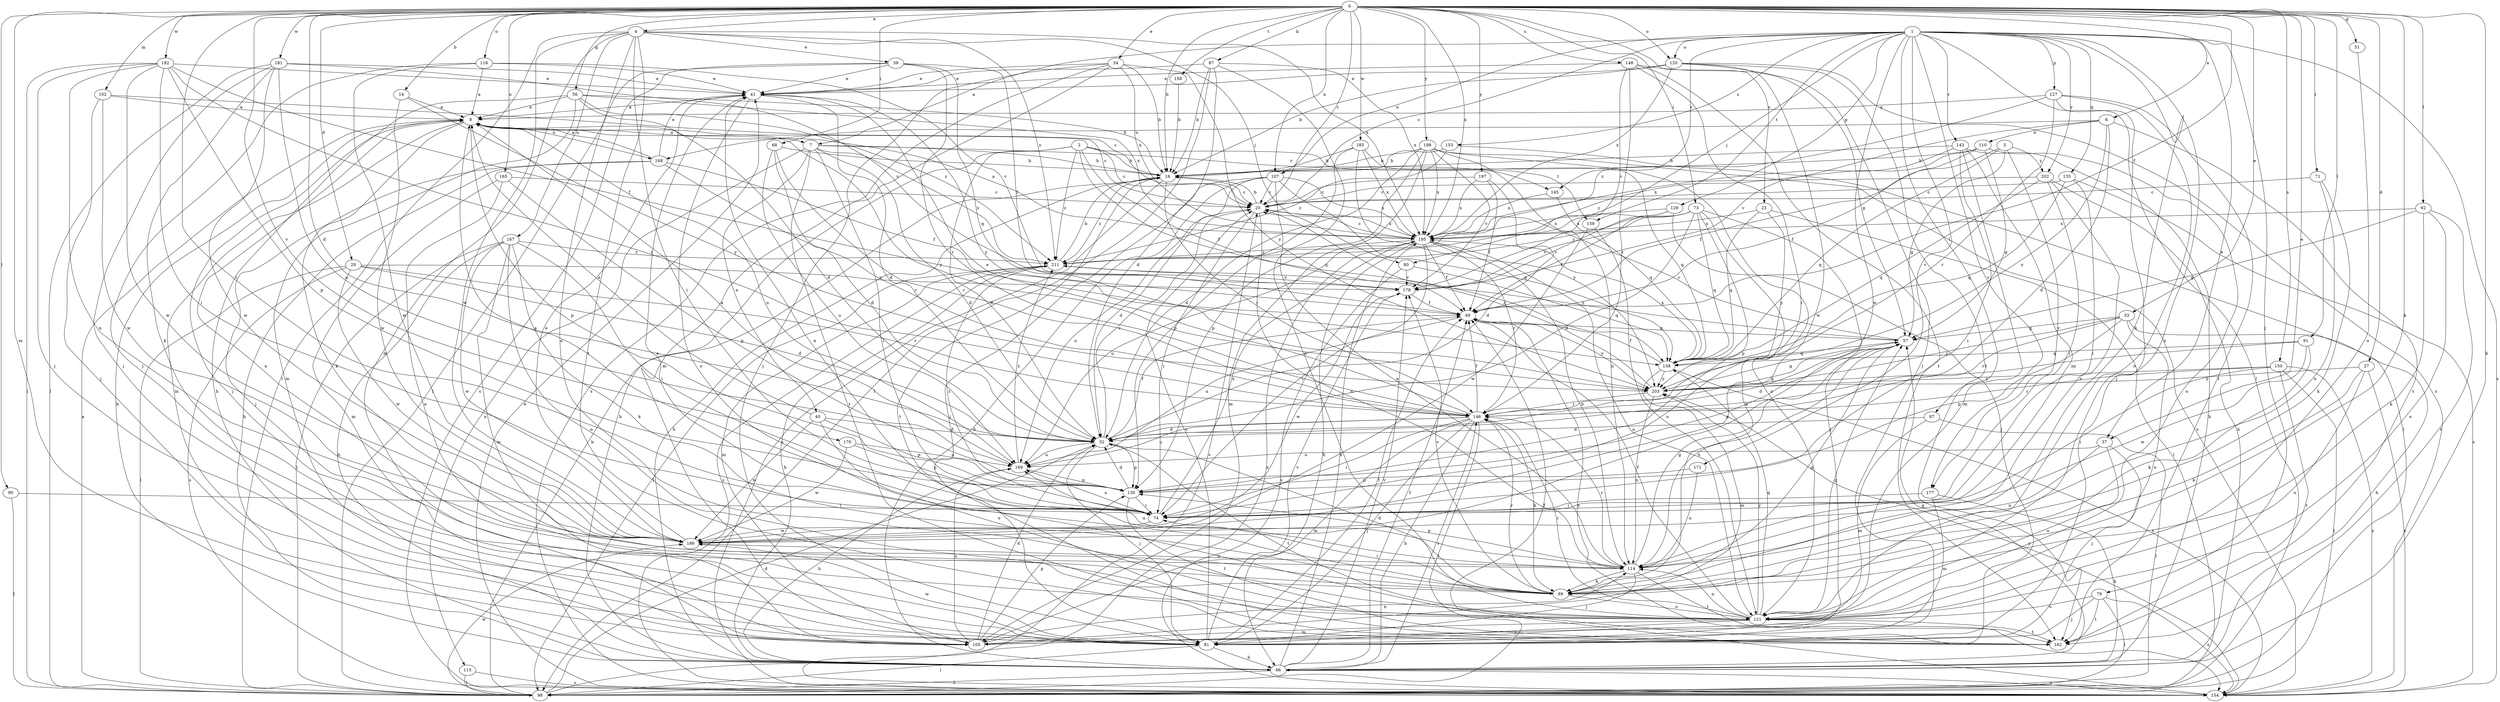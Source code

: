 strict digraph  {
0;
1;
2;
3;
4;
6;
7;
8;
14;
16;
23;
25;
27;
29;
32;
33;
34;
37;
39;
40;
41;
49;
51;
56;
57;
66;
68;
71;
73;
74;
79;
80;
81;
87;
89;
90;
91;
92;
97;
98;
102;
105;
107;
110;
113;
114;
116;
120;
121;
127;
129;
130;
135;
138;
143;
145;
146;
148;
150;
153;
154;
158;
159;
162;
165;
167;
168;
169;
170;
171;
177;
178;
181;
182;
185;
186;
195;
197;
198;
202;
203;
211;
0 -> 4  [label=a];
0 -> 6  [label=a];
0 -> 14  [label=b];
0 -> 16  [label=b];
0 -> 23  [label=c];
0 -> 25  [label=c];
0 -> 27  [label=d];
0 -> 29  [label=d];
0 -> 32  [label=d];
0 -> 33  [label=e];
0 -> 34  [label=e];
0 -> 37  [label=e];
0 -> 49  [label=f];
0 -> 51  [label=g];
0 -> 56  [label=g];
0 -> 66  [label=h];
0 -> 68  [label=i];
0 -> 71  [label=i];
0 -> 73  [label=i];
0 -> 74  [label=i];
0 -> 87  [label=k];
0 -> 89  [label=k];
0 -> 90  [label=l];
0 -> 91  [label=l];
0 -> 92  [label=l];
0 -> 102  [label=m];
0 -> 105  [label=m];
0 -> 107  [label=n];
0 -> 116  [label=o];
0 -> 120  [label=o];
0 -> 148  [label=s];
0 -> 150  [label=s];
0 -> 158  [label=t];
0 -> 165  [label=u];
0 -> 170  [label=v];
0 -> 181  [label=w];
0 -> 182  [label=w];
0 -> 185  [label=w];
0 -> 195  [label=x];
0 -> 197  [label=y];
0 -> 198  [label=y];
1 -> 7  [label=a];
1 -> 25  [label=c];
1 -> 37  [label=e];
1 -> 79  [label=j];
1 -> 80  [label=j];
1 -> 89  [label=k];
1 -> 97  [label=l];
1 -> 98  [label=l];
1 -> 107  [label=n];
1 -> 120  [label=o];
1 -> 121  [label=o];
1 -> 127  [label=p];
1 -> 129  [label=p];
1 -> 135  [label=q];
1 -> 143  [label=r];
1 -> 145  [label=r];
1 -> 153  [label=s];
1 -> 154  [label=s];
1 -> 159  [label=t];
1 -> 171  [label=v];
1 -> 177  [label=v];
1 -> 186  [label=w];
1 -> 202  [label=y];
2 -> 16  [label=b];
2 -> 25  [label=c];
2 -> 32  [label=d];
2 -> 49  [label=f];
2 -> 66  [label=h];
2 -> 138  [label=q];
2 -> 159  [label=t];
2 -> 211  [label=z];
3 -> 49  [label=f];
3 -> 57  [label=g];
3 -> 138  [label=q];
3 -> 177  [label=v];
3 -> 202  [label=y];
4 -> 39  [label=e];
4 -> 74  [label=i];
4 -> 80  [label=j];
4 -> 98  [label=l];
4 -> 105  [label=m];
4 -> 121  [label=o];
4 -> 162  [label=t];
4 -> 167  [label=u];
4 -> 186  [label=w];
4 -> 195  [label=x];
4 -> 211  [label=z];
6 -> 32  [label=d];
6 -> 110  [label=n];
6 -> 162  [label=t];
6 -> 168  [label=u];
6 -> 178  [label=v];
6 -> 203  [label=y];
7 -> 16  [label=b];
7 -> 32  [label=d];
7 -> 40  [label=e];
7 -> 74  [label=i];
7 -> 113  [label=n];
7 -> 145  [label=r];
7 -> 162  [label=t];
7 -> 211  [label=z];
8 -> 7  [label=a];
8 -> 25  [label=c];
8 -> 66  [label=h];
8 -> 81  [label=j];
8 -> 89  [label=k];
8 -> 105  [label=m];
8 -> 130  [label=p];
8 -> 168  [label=u];
8 -> 169  [label=u];
8 -> 203  [label=y];
14 -> 8  [label=a];
14 -> 186  [label=w];
14 -> 203  [label=y];
16 -> 25  [label=c];
16 -> 66  [label=h];
16 -> 146  [label=r];
16 -> 154  [label=s];
16 -> 162  [label=t];
16 -> 211  [label=z];
23 -> 98  [label=l];
23 -> 138  [label=q];
23 -> 195  [label=x];
23 -> 203  [label=y];
25 -> 16  [label=b];
25 -> 74  [label=i];
25 -> 114  [label=n];
25 -> 169  [label=u];
25 -> 195  [label=x];
27 -> 89  [label=k];
27 -> 121  [label=o];
27 -> 154  [label=s];
27 -> 203  [label=y];
29 -> 32  [label=d];
29 -> 98  [label=l];
29 -> 146  [label=r];
29 -> 154  [label=s];
29 -> 178  [label=v];
29 -> 186  [label=w];
32 -> 25  [label=c];
32 -> 49  [label=f];
32 -> 81  [label=j];
32 -> 130  [label=p];
32 -> 162  [label=t];
32 -> 169  [label=u];
33 -> 57  [label=g];
33 -> 66  [label=h];
33 -> 121  [label=o];
33 -> 130  [label=p];
33 -> 146  [label=r];
33 -> 203  [label=y];
34 -> 16  [label=b];
34 -> 41  [label=e];
34 -> 81  [label=j];
34 -> 105  [label=m];
34 -> 154  [label=s];
34 -> 195  [label=x];
34 -> 203  [label=y];
37 -> 81  [label=j];
37 -> 114  [label=n];
37 -> 121  [label=o];
37 -> 169  [label=u];
39 -> 41  [label=e];
39 -> 49  [label=f];
39 -> 98  [label=l];
39 -> 138  [label=q];
39 -> 146  [label=r];
39 -> 154  [label=s];
40 -> 8  [label=a];
40 -> 32  [label=d];
40 -> 121  [label=o];
40 -> 130  [label=p];
40 -> 186  [label=w];
41 -> 8  [label=a];
41 -> 32  [label=d];
41 -> 121  [label=o];
41 -> 203  [label=y];
49 -> 57  [label=g];
49 -> 154  [label=s];
49 -> 169  [label=u];
49 -> 203  [label=y];
51 -> 121  [label=o];
56 -> 8  [label=a];
56 -> 16  [label=b];
56 -> 32  [label=d];
56 -> 66  [label=h];
56 -> 105  [label=m];
56 -> 195  [label=x];
56 -> 211  [label=z];
57 -> 25  [label=c];
57 -> 32  [label=d];
57 -> 114  [label=n];
57 -> 130  [label=p];
57 -> 138  [label=q];
57 -> 211  [label=z];
66 -> 49  [label=f];
66 -> 57  [label=g];
66 -> 98  [label=l];
66 -> 146  [label=r];
66 -> 154  [label=s];
66 -> 178  [label=v];
66 -> 195  [label=x];
68 -> 16  [label=b];
68 -> 32  [label=d];
68 -> 146  [label=r];
68 -> 169  [label=u];
71 -> 25  [label=c];
71 -> 89  [label=k];
71 -> 114  [label=n];
73 -> 32  [label=d];
73 -> 81  [label=j];
73 -> 89  [label=k];
73 -> 130  [label=p];
73 -> 138  [label=q];
73 -> 178  [label=v];
73 -> 195  [label=x];
73 -> 211  [label=z];
74 -> 8  [label=a];
74 -> 169  [label=u];
74 -> 186  [label=w];
74 -> 195  [label=x];
74 -> 211  [label=z];
79 -> 81  [label=j];
79 -> 98  [label=l];
79 -> 121  [label=o];
79 -> 154  [label=s];
79 -> 162  [label=t];
80 -> 138  [label=q];
80 -> 154  [label=s];
80 -> 178  [label=v];
81 -> 25  [label=c];
81 -> 49  [label=f];
81 -> 66  [label=h];
81 -> 98  [label=l];
81 -> 178  [label=v];
81 -> 186  [label=w];
87 -> 16  [label=b];
87 -> 32  [label=d];
87 -> 41  [label=e];
87 -> 98  [label=l];
87 -> 121  [label=o];
87 -> 195  [label=x];
89 -> 8  [label=a];
89 -> 32  [label=d];
89 -> 41  [label=e];
89 -> 57  [label=g];
89 -> 74  [label=i];
89 -> 121  [label=o];
89 -> 146  [label=r];
89 -> 178  [label=v];
90 -> 74  [label=i];
90 -> 98  [label=l];
91 -> 89  [label=k];
91 -> 138  [label=q];
91 -> 186  [label=w];
91 -> 203  [label=y];
92 -> 57  [label=g];
92 -> 89  [label=k];
92 -> 121  [label=o];
92 -> 162  [label=t];
92 -> 195  [label=x];
97 -> 32  [label=d];
97 -> 98  [label=l];
97 -> 105  [label=m];
98 -> 8  [label=a];
98 -> 16  [label=b];
98 -> 32  [label=d];
98 -> 186  [label=w];
98 -> 195  [label=x];
102 -> 8  [label=a];
102 -> 25  [label=c];
102 -> 81  [label=j];
102 -> 186  [label=w];
105 -> 32  [label=d];
105 -> 114  [label=n];
105 -> 130  [label=p];
105 -> 169  [label=u];
107 -> 25  [label=c];
107 -> 32  [label=d];
107 -> 66  [label=h];
107 -> 81  [label=j];
107 -> 114  [label=n];
107 -> 138  [label=q];
107 -> 195  [label=x];
110 -> 16  [label=b];
110 -> 49  [label=f];
110 -> 57  [label=g];
110 -> 121  [label=o];
110 -> 211  [label=z];
113 -> 98  [label=l];
113 -> 154  [label=s];
114 -> 41  [label=e];
114 -> 57  [label=g];
114 -> 81  [label=j];
114 -> 89  [label=k];
114 -> 130  [label=p];
114 -> 146  [label=r];
114 -> 162  [label=t];
114 -> 169  [label=u];
116 -> 8  [label=a];
116 -> 41  [label=e];
116 -> 81  [label=j];
116 -> 178  [label=v];
116 -> 186  [label=w];
120 -> 16  [label=b];
120 -> 41  [label=e];
120 -> 81  [label=j];
120 -> 154  [label=s];
120 -> 162  [label=t];
120 -> 186  [label=w];
120 -> 195  [label=x];
121 -> 49  [label=f];
121 -> 57  [label=g];
121 -> 81  [label=j];
121 -> 105  [label=m];
121 -> 114  [label=n];
121 -> 138  [label=q];
121 -> 146  [label=r];
121 -> 162  [label=t];
121 -> 203  [label=y];
127 -> 8  [label=a];
127 -> 81  [label=j];
127 -> 121  [label=o];
127 -> 146  [label=r];
127 -> 162  [label=t];
127 -> 211  [label=z];
129 -> 49  [label=f];
129 -> 81  [label=j];
129 -> 178  [label=v];
129 -> 195  [label=x];
130 -> 32  [label=d];
130 -> 74  [label=i];
130 -> 162  [label=t];
135 -> 25  [label=c];
135 -> 74  [label=i];
135 -> 138  [label=q];
135 -> 154  [label=s];
138 -> 49  [label=f];
138 -> 105  [label=m];
138 -> 154  [label=s];
138 -> 195  [label=x];
138 -> 203  [label=y];
143 -> 16  [label=b];
143 -> 66  [label=h];
143 -> 74  [label=i];
143 -> 105  [label=m];
143 -> 114  [label=n];
143 -> 195  [label=x];
145 -> 138  [label=q];
145 -> 195  [label=x];
146 -> 32  [label=d];
146 -> 41  [label=e];
146 -> 49  [label=f];
146 -> 57  [label=g];
146 -> 66  [label=h];
146 -> 74  [label=i];
146 -> 81  [label=j];
146 -> 89  [label=k];
146 -> 98  [label=l];
146 -> 105  [label=m];
146 -> 169  [label=u];
148 -> 41  [label=e];
148 -> 57  [label=g];
148 -> 74  [label=i];
148 -> 146  [label=r];
148 -> 162  [label=t];
148 -> 178  [label=v];
150 -> 74  [label=i];
150 -> 98  [label=l];
150 -> 146  [label=r];
150 -> 154  [label=s];
150 -> 162  [label=t];
150 -> 203  [label=y];
153 -> 16  [label=b];
153 -> 98  [label=l];
153 -> 211  [label=z];
154 -> 25  [label=c];
154 -> 41  [label=e];
154 -> 49  [label=f];
154 -> 203  [label=y];
158 -> 16  [label=b];
159 -> 121  [label=o];
159 -> 186  [label=w];
165 -> 25  [label=c];
165 -> 105  [label=m];
165 -> 121  [label=o];
165 -> 130  [label=p];
167 -> 66  [label=h];
167 -> 74  [label=i];
167 -> 89  [label=k];
167 -> 98  [label=l];
167 -> 105  [label=m];
167 -> 121  [label=o];
167 -> 186  [label=w];
167 -> 211  [label=z];
168 -> 8  [label=a];
168 -> 41  [label=e];
168 -> 49  [label=f];
168 -> 66  [label=h];
168 -> 81  [label=j];
168 -> 146  [label=r];
169 -> 8  [label=a];
169 -> 66  [label=h];
169 -> 130  [label=p];
169 -> 211  [label=z];
170 -> 130  [label=p];
170 -> 169  [label=u];
170 -> 186  [label=w];
171 -> 114  [label=n];
171 -> 130  [label=p];
177 -> 66  [label=h];
177 -> 74  [label=i];
177 -> 105  [label=m];
178 -> 49  [label=f];
178 -> 186  [label=w];
181 -> 41  [label=e];
181 -> 81  [label=j];
181 -> 89  [label=k];
181 -> 98  [label=l];
181 -> 169  [label=u];
181 -> 178  [label=v];
181 -> 186  [label=w];
182 -> 41  [label=e];
182 -> 49  [label=f];
182 -> 74  [label=i];
182 -> 81  [label=j];
182 -> 98  [label=l];
182 -> 114  [label=n];
182 -> 130  [label=p];
182 -> 146  [label=r];
182 -> 186  [label=w];
185 -> 16  [label=b];
185 -> 130  [label=p];
185 -> 138  [label=q];
185 -> 195  [label=x];
185 -> 203  [label=y];
186 -> 41  [label=e];
186 -> 114  [label=n];
195 -> 8  [label=a];
195 -> 25  [label=c];
195 -> 49  [label=f];
195 -> 66  [label=h];
195 -> 74  [label=i];
195 -> 114  [label=n];
195 -> 121  [label=o];
195 -> 146  [label=r];
195 -> 169  [label=u];
195 -> 211  [label=z];
197 -> 25  [label=c];
197 -> 32  [label=d];
197 -> 49  [label=f];
197 -> 195  [label=x];
198 -> 16  [label=b];
198 -> 32  [label=d];
198 -> 105  [label=m];
198 -> 114  [label=n];
198 -> 121  [label=o];
198 -> 130  [label=p];
198 -> 154  [label=s];
198 -> 178  [label=v];
198 -> 195  [label=x];
202 -> 25  [label=c];
202 -> 66  [label=h];
202 -> 74  [label=i];
202 -> 114  [label=n];
202 -> 138  [label=q];
203 -> 25  [label=c];
203 -> 57  [label=g];
203 -> 114  [label=n];
203 -> 146  [label=r];
211 -> 16  [label=b];
211 -> 66  [label=h];
211 -> 98  [label=l];
211 -> 105  [label=m];
211 -> 154  [label=s];
211 -> 178  [label=v];
}
